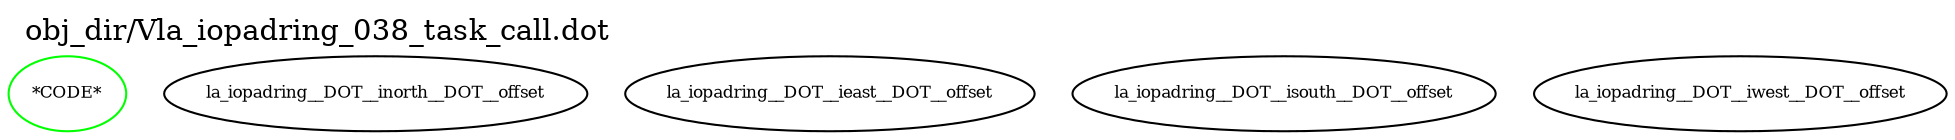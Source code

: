 digraph v3graph {
	graph	[label="obj_dir/Vla_iopadring_038_task_call.dot",
		 labelloc=t, labeljust=l,
		 //size="7.5,10",
		 rankdir=TB];
	n0	[fontsize=8 label="*CODE*", color=green];
	n1	[fontsize=8 label="la_iopadring__DOT__inorth__DOT__offset", color=black];
	n2	[fontsize=8 label="la_iopadring__DOT__ieast__DOT__offset", color=black];
	n3	[fontsize=8 label="la_iopadring__DOT__isouth__DOT__offset", color=black];
	n4	[fontsize=8 label="la_iopadring__DOT__iwest__DOT__offset", color=black];
}

